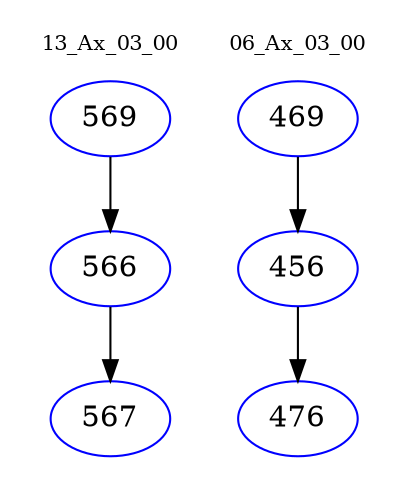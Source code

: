 digraph{
subgraph cluster_0 {
color = white
label = "13_Ax_03_00";
fontsize=10;
T0_569 [label="569", color="blue"]
T0_569 -> T0_566 [color="black"]
T0_566 [label="566", color="blue"]
T0_566 -> T0_567 [color="black"]
T0_567 [label="567", color="blue"]
}
subgraph cluster_1 {
color = white
label = "06_Ax_03_00";
fontsize=10;
T1_469 [label="469", color="blue"]
T1_469 -> T1_456 [color="black"]
T1_456 [label="456", color="blue"]
T1_456 -> T1_476 [color="black"]
T1_476 [label="476", color="blue"]
}
}
